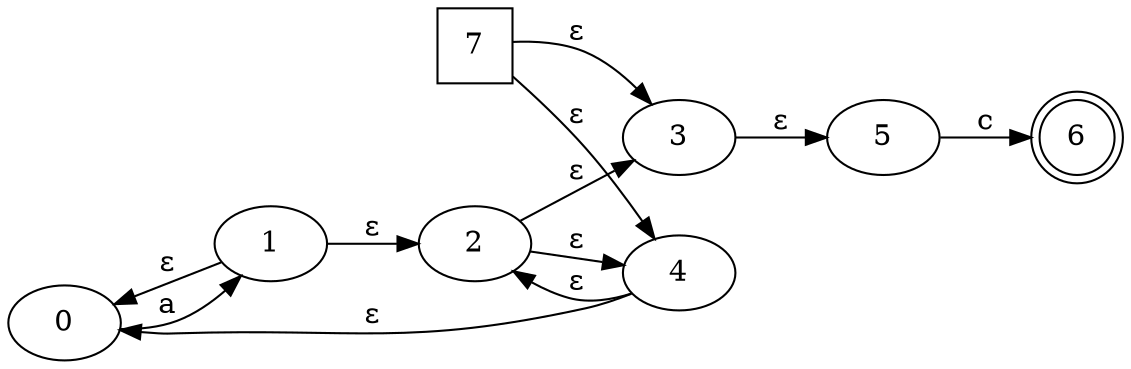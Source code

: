 digraph G {
	rankdir=LR;
	0->1[ label=a ];
	2->3[ label=ɛ ];
	2->4[ label=ɛ ];
	5->6[ label=c ];
	3->5[ label=ɛ ];
	4->0[ label=ɛ ];
	4->2[ label=ɛ ];
	7->4[ label=ɛ ];
	7->3[ label=ɛ ];
	1->2[ label=ɛ ];
	1->0[ label=ɛ ];
	0;
	1;
	2;
	3;
	4;
	5;
	6 [ shape=doublecircle ];
	7 [ shape=square ];

}

